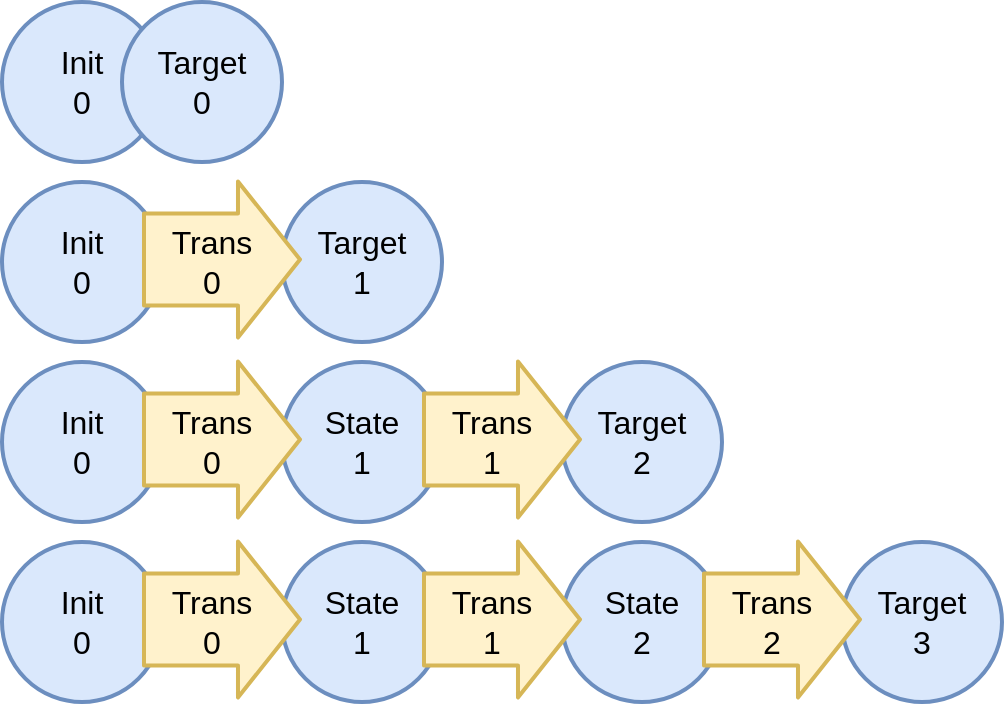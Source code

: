 <mxfile version="14.1.8" type="device"><diagram id="fNcIB6A2HY4jyVUoRQS6" name="Page-1"><mxGraphModel dx="1278" dy="948" grid="1" gridSize="10" guides="1" tooltips="1" connect="1" arrows="1" fold="1" page="1" pageScale="1" pageWidth="1169" pageHeight="827" math="0" shadow="0"><root><mxCell id="0"/><mxCell id="1" parent="0"/><mxCell id="m2IBKKD-GSX7rJ8yWxdN-54" value="Target&lt;br style=&quot;font-size: 16px&quot;&gt;1" style="ellipse;whiteSpace=wrap;html=1;aspect=fixed;rounded=1;fontSize=16;fillColor=#dae8fc;strokeColor=#6c8ebf;strokeWidth=2;" vertex="1" parent="1"><mxGeometry x="170" y="130" width="80" height="80" as="geometry"/></mxCell><mxCell id="m2IBKKD-GSX7rJ8yWxdN-53" value="Init&lt;br style=&quot;font-size: 16px;&quot;&gt;0" style="ellipse;whiteSpace=wrap;html=1;aspect=fixed;rounded=1;fontSize=16;fillColor=#dae8fc;strokeColor=#6c8ebf;strokeWidth=2;" vertex="1" parent="1"><mxGeometry x="30" y="130" width="80" height="80" as="geometry"/></mxCell><mxCell id="m2IBKKD-GSX7rJ8yWxdN-26" value="" style="group" vertex="1" connectable="0" parent="1"><mxGeometry x="100" y="145" width="80" height="50" as="geometry"/></mxCell><mxCell id="m2IBKKD-GSX7rJ8yWxdN-3" value="" style="group" vertex="1" connectable="0" parent="m2IBKKD-GSX7rJ8yWxdN-26"><mxGeometry width="80" height="50" as="geometry"/></mxCell><mxCell id="N9VJsj8HHZbziAXhZlt4-65" value="" style="shape=flexArrow;endArrow=classic;html=1;fillColor=#fff2cc;strokeColor=#d6b656;endWidth=30;endSize=9.67;width=45;strokeWidth=2;" parent="m2IBKKD-GSX7rJ8yWxdN-3" edge="1"><mxGeometry y="-1.25" width="50.0" height="125" as="geometry"><mxPoint y="23.75" as="sourcePoint"/><mxPoint x="80" y="23.75" as="targetPoint"/></mxGeometry></mxCell><mxCell id="N9VJsj8HHZbziAXhZlt4-66" value="Trans 0" style="text;html=1;strokeColor=none;fillColor=none;align=center;verticalAlign=middle;whiteSpace=wrap;rounded=0;fontSize=16;" parent="m2IBKKD-GSX7rJ8yWxdN-26" vertex="1"><mxGeometry x="10" width="50" height="50" as="geometry"/></mxCell><mxCell id="m2IBKKD-GSX7rJ8yWxdN-51" value="Init&lt;br style=&quot;font-size: 16px;&quot;&gt;0" style="ellipse;whiteSpace=wrap;html=1;aspect=fixed;rounded=1;fontSize=16;fillColor=#dae8fc;strokeColor=#6c8ebf;strokeWidth=2;" vertex="1" parent="1"><mxGeometry x="30" y="40" width="80" height="80" as="geometry"/></mxCell><mxCell id="m2IBKKD-GSX7rJ8yWxdN-52" value="Target&lt;br style=&quot;font-size: 16px&quot;&gt;0" style="ellipse;whiteSpace=wrap;html=1;aspect=fixed;rounded=1;fontSize=16;fillColor=#dae8fc;strokeColor=#6c8ebf;strokeWidth=2;" vertex="1" parent="1"><mxGeometry x="90" y="40" width="80" height="80" as="geometry"/></mxCell><mxCell id="m2IBKKD-GSX7rJ8yWxdN-55" value="State&lt;br style=&quot;font-size: 16px&quot;&gt;1" style="ellipse;whiteSpace=wrap;html=1;aspect=fixed;rounded=1;fontSize=16;fillColor=#dae8fc;strokeColor=#6c8ebf;strokeWidth=2;" vertex="1" parent="1"><mxGeometry x="170" y="220" width="80" height="80" as="geometry"/></mxCell><mxCell id="m2IBKKD-GSX7rJ8yWxdN-56" value="Init&lt;br style=&quot;font-size: 16px;&quot;&gt;0" style="ellipse;whiteSpace=wrap;html=1;aspect=fixed;rounded=1;fontSize=16;fillColor=#dae8fc;strokeColor=#6c8ebf;strokeWidth=2;" vertex="1" parent="1"><mxGeometry x="30" y="220" width="80" height="80" as="geometry"/></mxCell><mxCell id="m2IBKKD-GSX7rJ8yWxdN-57" value="" style="group" vertex="1" connectable="0" parent="1"><mxGeometry x="100" y="235" width="80" height="50" as="geometry"/></mxCell><mxCell id="m2IBKKD-GSX7rJ8yWxdN-58" value="" style="group" vertex="1" connectable="0" parent="m2IBKKD-GSX7rJ8yWxdN-57"><mxGeometry width="80" height="50" as="geometry"/></mxCell><mxCell id="m2IBKKD-GSX7rJ8yWxdN-59" value="" style="shape=flexArrow;endArrow=classic;html=1;fillColor=#fff2cc;strokeColor=#d6b656;endWidth=30;endSize=9.67;width=45;strokeWidth=2;" edge="1" parent="m2IBKKD-GSX7rJ8yWxdN-58"><mxGeometry y="-1.25" width="50.0" height="125" as="geometry"><mxPoint y="23.75" as="sourcePoint"/><mxPoint x="80" y="23.75" as="targetPoint"/></mxGeometry></mxCell><mxCell id="m2IBKKD-GSX7rJ8yWxdN-60" value="Trans 0" style="text;html=1;strokeColor=none;fillColor=none;align=center;verticalAlign=middle;whiteSpace=wrap;rounded=0;fontSize=16;" vertex="1" parent="m2IBKKD-GSX7rJ8yWxdN-57"><mxGeometry x="10" width="50" height="50" as="geometry"/></mxCell><mxCell id="m2IBKKD-GSX7rJ8yWxdN-61" value="Target&lt;br style=&quot;font-size: 16px&quot;&gt;2" style="ellipse;whiteSpace=wrap;html=1;aspect=fixed;rounded=1;fontSize=16;fillColor=#dae8fc;strokeColor=#6c8ebf;strokeWidth=2;" vertex="1" parent="1"><mxGeometry x="310" y="220" width="80" height="80" as="geometry"/></mxCell><mxCell id="m2IBKKD-GSX7rJ8yWxdN-62" value="" style="group" vertex="1" connectable="0" parent="1"><mxGeometry x="240" y="235" width="80" height="50" as="geometry"/></mxCell><mxCell id="m2IBKKD-GSX7rJ8yWxdN-63" value="" style="group" vertex="1" connectable="0" parent="m2IBKKD-GSX7rJ8yWxdN-62"><mxGeometry width="80" height="50" as="geometry"/></mxCell><mxCell id="m2IBKKD-GSX7rJ8yWxdN-64" value="" style="shape=flexArrow;endArrow=classic;html=1;fillColor=#fff2cc;strokeColor=#d6b656;endWidth=30;endSize=9.67;width=45;strokeWidth=2;" edge="1" parent="m2IBKKD-GSX7rJ8yWxdN-63"><mxGeometry y="-1.25" width="50.0" height="125" as="geometry"><mxPoint y="23.75" as="sourcePoint"/><mxPoint x="80" y="23.75" as="targetPoint"/></mxGeometry></mxCell><mxCell id="m2IBKKD-GSX7rJ8yWxdN-65" value="Trans 1" style="text;html=1;strokeColor=none;fillColor=none;align=center;verticalAlign=middle;whiteSpace=wrap;rounded=0;fontSize=16;" vertex="1" parent="m2IBKKD-GSX7rJ8yWxdN-62"><mxGeometry x="10" width="50" height="50" as="geometry"/></mxCell><mxCell id="m2IBKKD-GSX7rJ8yWxdN-66" value="State&lt;br style=&quot;font-size: 16px&quot;&gt;1" style="ellipse;whiteSpace=wrap;html=1;aspect=fixed;rounded=1;fontSize=16;fillColor=#dae8fc;strokeColor=#6c8ebf;strokeWidth=2;" vertex="1" parent="1"><mxGeometry x="170" y="310" width="80" height="80" as="geometry"/></mxCell><mxCell id="m2IBKKD-GSX7rJ8yWxdN-67" value="Init&lt;br style=&quot;font-size: 16px;&quot;&gt;0" style="ellipse;whiteSpace=wrap;html=1;aspect=fixed;rounded=1;fontSize=16;fillColor=#dae8fc;strokeColor=#6c8ebf;strokeWidth=2;" vertex="1" parent="1"><mxGeometry x="30" y="310" width="80" height="80" as="geometry"/></mxCell><mxCell id="m2IBKKD-GSX7rJ8yWxdN-68" value="" style="group" vertex="1" connectable="0" parent="1"><mxGeometry x="100" y="325" width="80" height="50" as="geometry"/></mxCell><mxCell id="m2IBKKD-GSX7rJ8yWxdN-69" value="" style="group" vertex="1" connectable="0" parent="m2IBKKD-GSX7rJ8yWxdN-68"><mxGeometry width="80" height="50" as="geometry"/></mxCell><mxCell id="m2IBKKD-GSX7rJ8yWxdN-70" value="" style="shape=flexArrow;endArrow=classic;html=1;fillColor=#fff2cc;strokeColor=#d6b656;endWidth=30;endSize=9.67;width=45;strokeWidth=2;" edge="1" parent="m2IBKKD-GSX7rJ8yWxdN-69"><mxGeometry y="-1.25" width="50.0" height="125" as="geometry"><mxPoint y="23.75" as="sourcePoint"/><mxPoint x="80" y="23.75" as="targetPoint"/></mxGeometry></mxCell><mxCell id="m2IBKKD-GSX7rJ8yWxdN-71" value="Trans 0" style="text;html=1;strokeColor=none;fillColor=none;align=center;verticalAlign=middle;whiteSpace=wrap;rounded=0;fontSize=16;" vertex="1" parent="m2IBKKD-GSX7rJ8yWxdN-68"><mxGeometry x="10" width="50" height="50" as="geometry"/></mxCell><mxCell id="m2IBKKD-GSX7rJ8yWxdN-72" value="State&lt;br style=&quot;font-size: 16px&quot;&gt;2" style="ellipse;whiteSpace=wrap;html=1;aspect=fixed;rounded=1;fontSize=16;fillColor=#dae8fc;strokeColor=#6c8ebf;strokeWidth=2;" vertex="1" parent="1"><mxGeometry x="310" y="310" width="80" height="80" as="geometry"/></mxCell><mxCell id="m2IBKKD-GSX7rJ8yWxdN-73" value="" style="group" vertex="1" connectable="0" parent="1"><mxGeometry x="240" y="325" width="80" height="50" as="geometry"/></mxCell><mxCell id="m2IBKKD-GSX7rJ8yWxdN-74" value="" style="group" vertex="1" connectable="0" parent="m2IBKKD-GSX7rJ8yWxdN-73"><mxGeometry width="80" height="50" as="geometry"/></mxCell><mxCell id="m2IBKKD-GSX7rJ8yWxdN-75" value="" style="shape=flexArrow;endArrow=classic;html=1;fillColor=#fff2cc;strokeColor=#d6b656;endWidth=30;endSize=9.67;width=45;strokeWidth=2;" edge="1" parent="m2IBKKD-GSX7rJ8yWxdN-74"><mxGeometry y="-1.25" width="50.0" height="125" as="geometry"><mxPoint y="23.75" as="sourcePoint"/><mxPoint x="80" y="23.75" as="targetPoint"/></mxGeometry></mxCell><mxCell id="m2IBKKD-GSX7rJ8yWxdN-76" value="Trans 1" style="text;html=1;strokeColor=none;fillColor=none;align=center;verticalAlign=middle;whiteSpace=wrap;rounded=0;fontSize=16;" vertex="1" parent="m2IBKKD-GSX7rJ8yWxdN-73"><mxGeometry x="10" width="50" height="50" as="geometry"/></mxCell><mxCell id="m2IBKKD-GSX7rJ8yWxdN-77" value="Target&lt;br style=&quot;font-size: 16px&quot;&gt;3" style="ellipse;whiteSpace=wrap;html=1;aspect=fixed;rounded=1;fontSize=16;fillColor=#dae8fc;strokeColor=#6c8ebf;strokeWidth=2;" vertex="1" parent="1"><mxGeometry x="450" y="310" width="80" height="80" as="geometry"/></mxCell><mxCell id="m2IBKKD-GSX7rJ8yWxdN-78" value="" style="group" vertex="1" connectable="0" parent="1"><mxGeometry x="380" y="325" width="80" height="50" as="geometry"/></mxCell><mxCell id="m2IBKKD-GSX7rJ8yWxdN-79" value="" style="group" vertex="1" connectable="0" parent="m2IBKKD-GSX7rJ8yWxdN-78"><mxGeometry width="80" height="50" as="geometry"/></mxCell><mxCell id="m2IBKKD-GSX7rJ8yWxdN-80" value="" style="shape=flexArrow;endArrow=classic;html=1;fillColor=#fff2cc;strokeColor=#d6b656;endWidth=30;endSize=9.67;width=45;strokeWidth=2;" edge="1" parent="m2IBKKD-GSX7rJ8yWxdN-79"><mxGeometry y="-1.25" width="50.0" height="125" as="geometry"><mxPoint y="23.75" as="sourcePoint"/><mxPoint x="80" y="23.75" as="targetPoint"/></mxGeometry></mxCell><mxCell id="m2IBKKD-GSX7rJ8yWxdN-81" value="Trans 2" style="text;html=1;strokeColor=none;fillColor=none;align=center;verticalAlign=middle;whiteSpace=wrap;rounded=0;fontSize=16;" vertex="1" parent="m2IBKKD-GSX7rJ8yWxdN-78"><mxGeometry x="10" width="50" height="50" as="geometry"/></mxCell></root></mxGraphModel></diagram></mxfile>